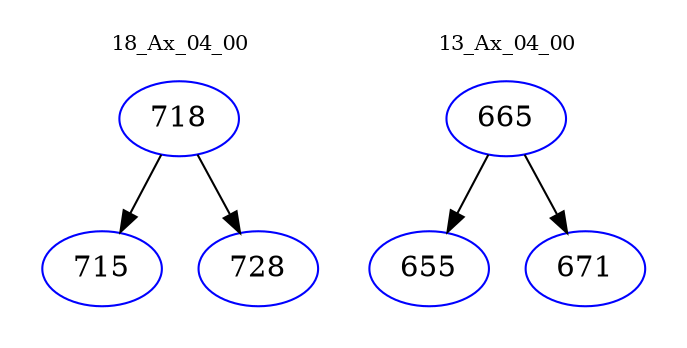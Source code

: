 digraph{
subgraph cluster_0 {
color = white
label = "18_Ax_04_00";
fontsize=10;
T0_718 [label="718", color="blue"]
T0_718 -> T0_715 [color="black"]
T0_715 [label="715", color="blue"]
T0_718 -> T0_728 [color="black"]
T0_728 [label="728", color="blue"]
}
subgraph cluster_1 {
color = white
label = "13_Ax_04_00";
fontsize=10;
T1_665 [label="665", color="blue"]
T1_665 -> T1_655 [color="black"]
T1_655 [label="655", color="blue"]
T1_665 -> T1_671 [color="black"]
T1_671 [label="671", color="blue"]
}
}
